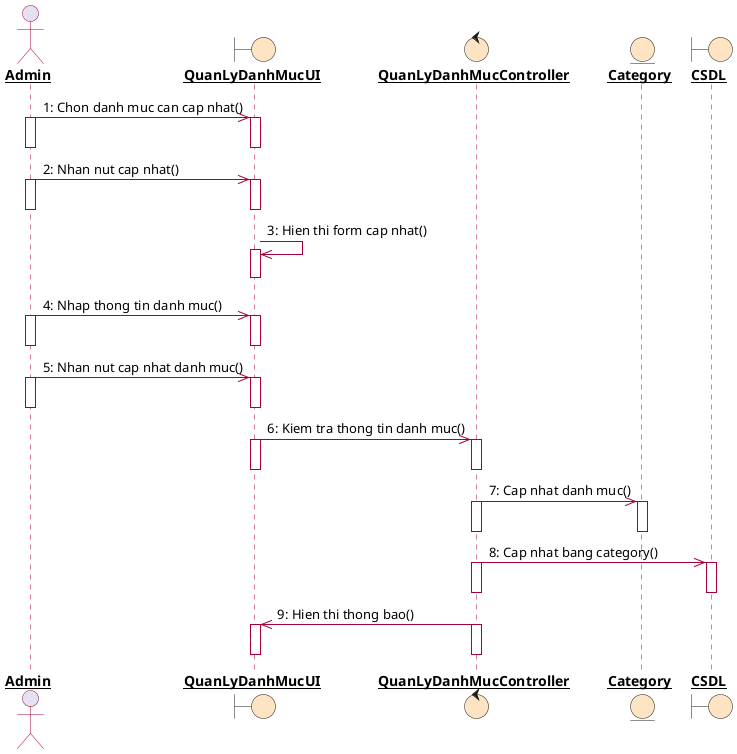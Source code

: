 @startuml

skinparam sequence {

LifeLineBorderColor #A80036

}


skinparam {
Participant underline
ArrowColor  #A80036

ActorBorderColor #A80036
ActorFontStyle bold


BoundaryFontStyle bold
BoundaryBackgroundColor #Bisque

ControlFontStyle bold
ControlBackgroundColor #Bisque

ControlFontStyle bold
ControlBackgroundColor #Bisque

EntityFontStyle bold
EntityBackgroundColor #Bisque
}


actor Admin 
boundary    QuanLyDanhMucUI
control     QuanLyDanhMucController
entity      Category
boundary    CSDL


Admin ->> QuanLyDanhMucUI : 1: Chon danh muc can cap nhat()
activate Admin
activate QuanLyDanhMucUI
deactivate Admin
deactivate QuanLyDanhMucUI

Admin ->> QuanLyDanhMucUI : 2: Nhan nut cap nhat()
activate Admin
activate QuanLyDanhMucUI
deactivate Admin
deactivate QuanLyDanhMucUI

QuanLyDanhMucUI ->> QuanLyDanhMucUI  : 3: Hien thi form cap nhat()
activate QuanLyDanhMucUI
deactivate QuanLyDanhMucUI



Admin ->> QuanLyDanhMucUI  : 4: Nhap thong tin danh muc()
activate Admin
activate QuanLyDanhMucUI
deactivate Admin
deactivate QuanLyDanhMucUI

Admin ->> QuanLyDanhMucUI  : 5: Nhan nut cap nhat danh muc()
activate Admin
activate QuanLyDanhMucUI
deactivate Admin
deactivate QuanLyDanhMucUI

QuanLyDanhMucUI ->> QuanLyDanhMucController  : 6: Kiem tra thong tin danh muc()
activate QuanLyDanhMucUI
activate QuanLyDanhMucController
deactivate QuanLyDanhMucUI
deactivate QuanLyDanhMucController

Category <<- QuanLyDanhMucController : 7: Cap nhat danh muc()
activate QuanLyDanhMucController
activate Category
deactivate QuanLyDanhMucController
deactivate Category

QuanLyDanhMucController ->> CSDL : 8: Cap nhat bang category()
activate QuanLyDanhMucController
activate CSDL
deactivate QuanLyDanhMucController
deactivate CSDL



QuanLyDanhMucController ->> QuanLyDanhMucUI : 9: Hien thi thong bao()
activate QuanLyDanhMucController
activate QuanLyDanhMucUI
deactivate QuanLyDanhMucController
deactivate QuanLyDanhMucUI



@enduml
